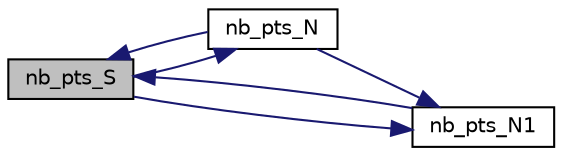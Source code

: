digraph "nb_pts_S"
{
  edge [fontname="Helvetica",fontsize="10",labelfontname="Helvetica",labelfontsize="10"];
  node [fontname="Helvetica",fontsize="10",shape=record];
  rankdir="LR";
  Node4795 [label="nb_pts_S",height=0.2,width=0.4,color="black", fillcolor="grey75", style="filled", fontcolor="black"];
  Node4795 -> Node4796 [color="midnightblue",fontsize="10",style="solid",fontname="Helvetica"];
  Node4796 [label="nb_pts_N",height=0.2,width=0.4,color="black", fillcolor="white", style="filled",URL="$db/da0/lib_2foundations_2geometry_2orthogonal__points_8_c.html#a93e16898c27b1d1c0a6405a7b0615ba6"];
  Node4796 -> Node4795 [color="midnightblue",fontsize="10",style="solid",fontname="Helvetica"];
  Node4796 -> Node4797 [color="midnightblue",fontsize="10",style="solid",fontname="Helvetica"];
  Node4797 [label="nb_pts_N1",height=0.2,width=0.4,color="black", fillcolor="white", style="filled",URL="$db/da0/lib_2foundations_2geometry_2orthogonal__points_8_c.html#ae0f2e1c76523db67b4ec9629ccc35bc6"];
  Node4797 -> Node4795 [color="midnightblue",fontsize="10",style="solid",fontname="Helvetica"];
  Node4795 -> Node4797 [color="midnightblue",fontsize="10",style="solid",fontname="Helvetica"];
}
